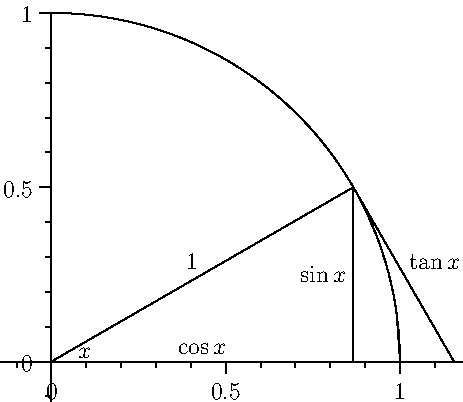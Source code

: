 import graph;
size(0,200);

real f(real x) { return sqrt(1-x^2); }

real theta = pi/6;

draw(graph(f,0,1), black);

path t1 = (0,0)--(cos(theta),0)--(cos(theta),sin(theta))--cycle;
path we = (0,0)--(1,0)..(cos(theta/3),sin(theta/3))..(cos(2theta/3),sin(2theta/3))..(cos(theta),sin(theta))--cycle;
path t2 = (0,0)--(1/cos(theta),0)--(cos(theta),sin(theta))--cycle;

draw(t1,black);
draw(we,black);
draw(t2,black);

xaxis(RightTicks);
yaxis(LeftTicks);

label("$x$",0.1(cos(theta/2),sin(theta/2)),black);
label("$1$",0.5(cos(theta),sin(theta)),NW,black);
label("$\cos x$", 0.5(cos(theta),0),N,black);
label("$\sin x$", (cos(theta),0.5sin(theta)),W,black);
label("$\tan x$", 0.5((1/cos(theta),0)+(cos(theta),sin(theta))),NE,black);

